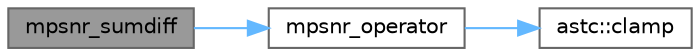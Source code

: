 digraph "mpsnr_sumdiff"
{
 // LATEX_PDF_SIZE
  bgcolor="transparent";
  edge [fontname=Helvetica,fontsize=10,labelfontname=Helvetica,labelfontsize=10];
  node [fontname=Helvetica,fontsize=10,shape=box,height=0.2,width=0.4];
  rankdir="LR";
  Node1 [id="Node000001",label="mpsnr_sumdiff",height=0.2,width=0.4,color="gray40", fillcolor="grey60", style="filled", fontcolor="black",tooltip="mPSNR difference between two values."];
  Node1 -> Node2 [id="edge1_Node000001_Node000002",color="steelblue1",style="solid",tooltip=" "];
  Node2 [id="Node000002",label="mpsnr_operator",height=0.2,width=0.4,color="grey40", fillcolor="white", style="filled",URL="$astcenccli__error__metrics_8cpp.html#a4504544fb13100fa0507716d5c7708c8",tooltip="mPSNR tone-mapping operator for HDR images."];
  Node2 -> Node3 [id="edge2_Node000002_Node000003",color="steelblue1",style="solid",tooltip=" "];
  Node3 [id="Node000003",label="astc::clamp",height=0.2,width=0.4,color="grey40", fillcolor="white", style="filled",URL="$namespaceastc.html#a8f8b2ad23b04a389f6785bc80b61349b",tooltip="Clamp a value value between mn and mx."];
}
